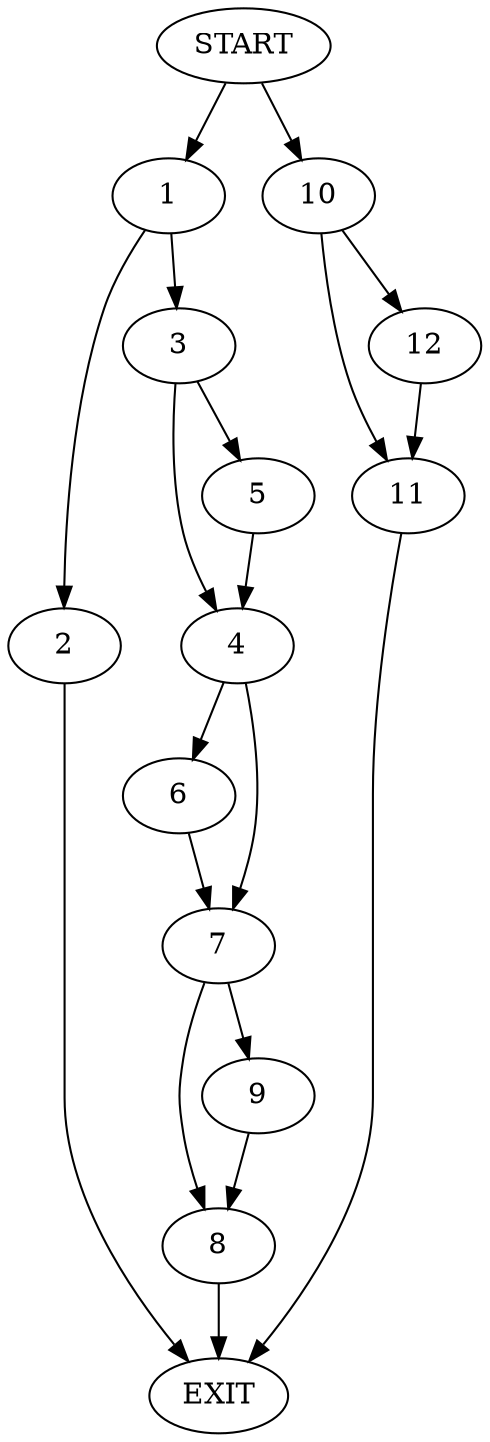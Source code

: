 digraph {
0 [label="START"]
13 [label="EXIT"]
0 -> 1
1 -> 2
1 -> 3
3 -> 4
3 -> 5
2 -> 13
5 -> 4
4 -> 6
4 -> 7
6 -> 7
7 -> 8
7 -> 9
9 -> 8
8 -> 13
0 -> 10
10 -> 11
10 -> 12
11 -> 13
12 -> 11
}

